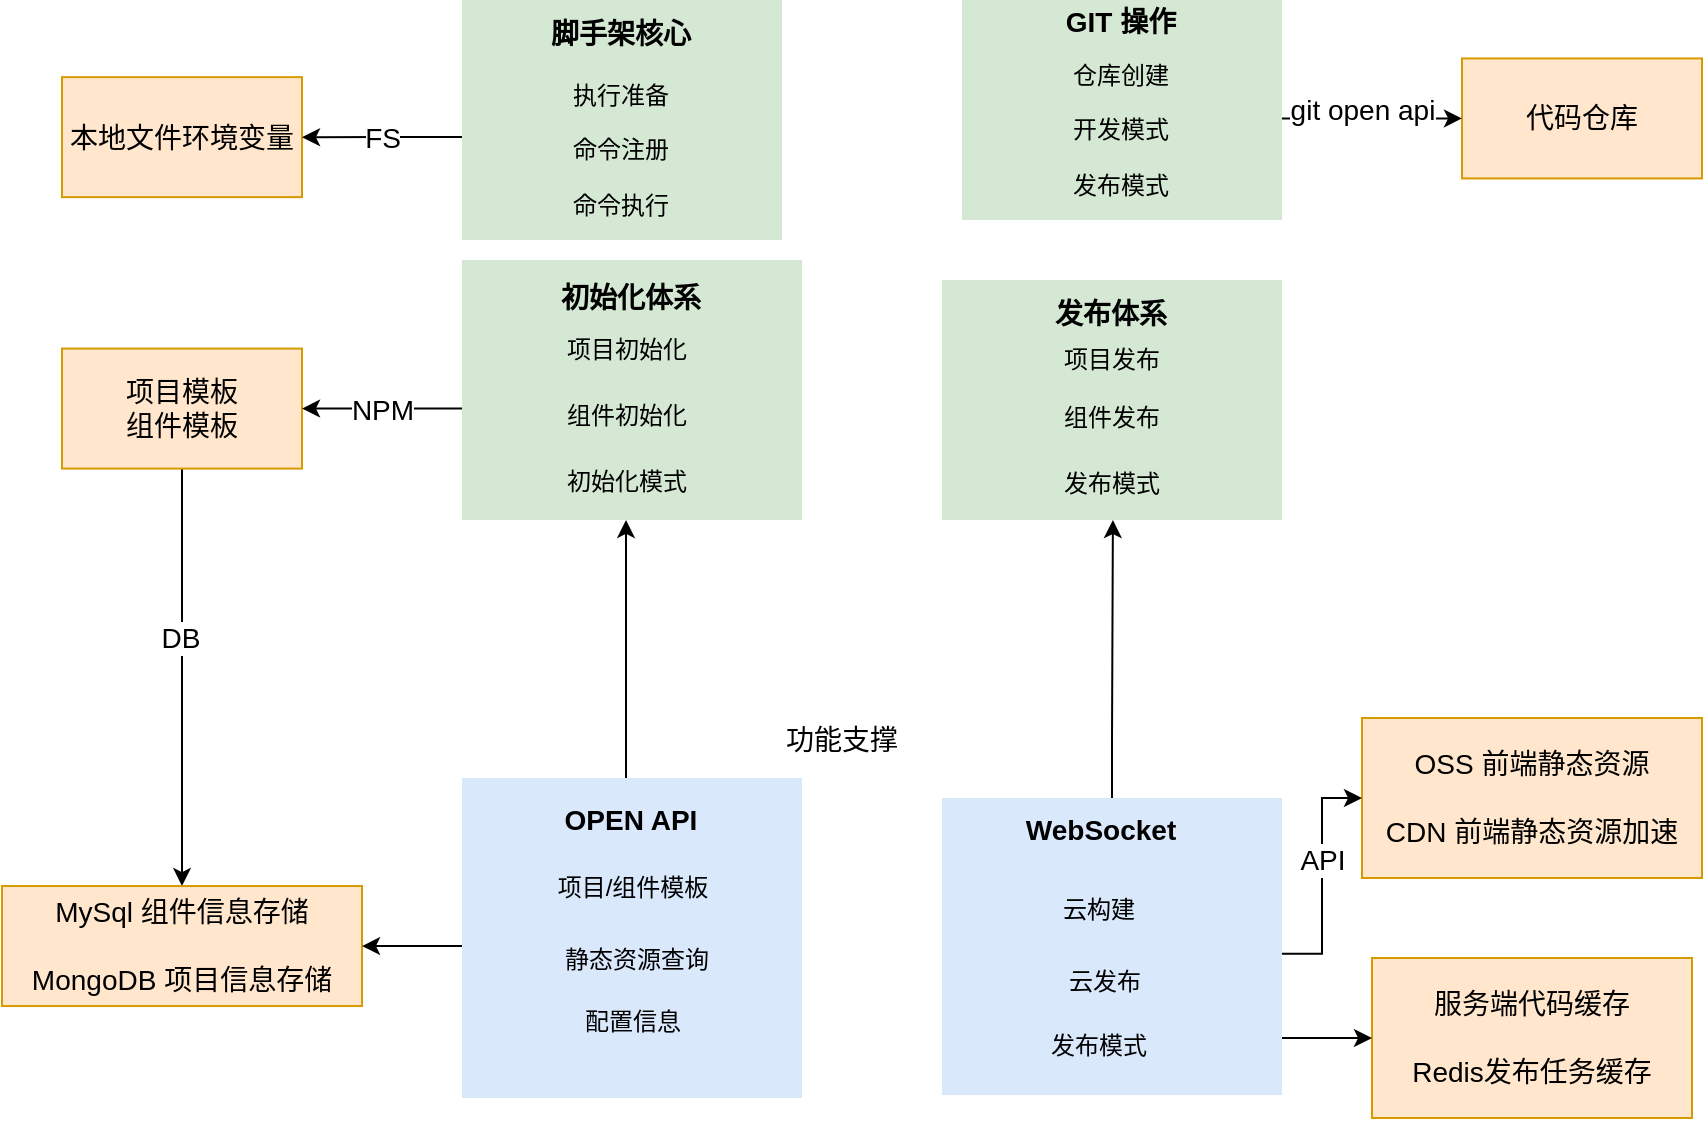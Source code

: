 <mxfile version="13.6.2" type="device"><diagram id="UHPU7LqgDlas9g8TUaIB" name="第 1 页"><mxGraphModel dx="1837" dy="579" grid="1" gridSize="10" guides="1" tooltips="1" connect="1" arrows="0" fold="1" page="1" pageScale="1" pageWidth="827" pageHeight="1169" math="0" shadow="0"><root><mxCell id="0"/><mxCell id="1" parent="0"/><mxCell id="YZVpaq-s3wi054bH5JkH-51" value="" style="group" vertex="1" connectable="0" parent="1"><mxGeometry x="190" y="50" width="410" height="460" as="geometry"/></mxCell><mxCell id="YZVpaq-s3wi054bH5JkH-4" value="" style="group;fillColor=#d5e8d4;labelBackgroundColor=none;" vertex="1" connectable="0" parent="YZVpaq-s3wi054bH5JkH-51"><mxGeometry y="130" width="170" height="130" as="geometry"/></mxCell><mxCell id="YZVpaq-s3wi054bH5JkH-1" value="" style="rounded=0;whiteSpace=wrap;html=1;dashed=1;fillColor=#d5e8d4;labelBackgroundColor=none;strokeColor=none;" vertex="1" parent="YZVpaq-s3wi054bH5JkH-4"><mxGeometry y="18.571" width="170" height="111.429" as="geometry"/></mxCell><mxCell id="YZVpaq-s3wi054bH5JkH-2" value="初始化体系" style="text;html=1;fillColor=#d5e8d4;align=center;verticalAlign=middle;whiteSpace=wrap;rounded=0;labelBackgroundColor=none;fontStyle=1;fontSize=14;" vertex="1" parent="YZVpaq-s3wi054bH5JkH-4"><mxGeometry x="35.417" width="99.167" height="37.143" as="geometry"/></mxCell><mxCell id="YZVpaq-s3wi054bH5JkH-23" value="项目初始化" style="text;html=1;fillColor=#d5e8d4;align=center;verticalAlign=middle;whiteSpace=wrap;rounded=0;dashed=1;labelBackgroundColor=none;" vertex="1" parent="YZVpaq-s3wi054bH5JkH-4"><mxGeometry x="29.75" y="26.006" width="104.833" height="37.143" as="geometry"/></mxCell><mxCell id="YZVpaq-s3wi054bH5JkH-25" value="组件初始化" style="text;html=1;fillColor=#d5e8d4;align=center;verticalAlign=middle;whiteSpace=wrap;rounded=0;dashed=1;labelBackgroundColor=none;" vertex="1" parent="YZVpaq-s3wi054bH5JkH-4"><mxGeometry x="29.75" y="59.609" width="104.833" height="37.143" as="geometry"/></mxCell><mxCell id="YZVpaq-s3wi054bH5JkH-26" value="初始化模式" style="text;html=1;fillColor=#d5e8d4;align=center;verticalAlign=middle;whiteSpace=wrap;rounded=0;dashed=1;labelBackgroundColor=none;" vertex="1" parent="YZVpaq-s3wi054bH5JkH-4"><mxGeometry x="29.75" y="92.85" width="104.833" height="37.143" as="geometry"/></mxCell><mxCell id="YZVpaq-s3wi054bH5JkH-5" value="" style="group;fillColor=#d5e8d4;labelBackgroundColor=none;" vertex="1" connectable="0" parent="YZVpaq-s3wi054bH5JkH-51"><mxGeometry x="240" y="140" width="170" height="120" as="geometry"/></mxCell><mxCell id="YZVpaq-s3wi054bH5JkH-6" value="" style="rounded=0;whiteSpace=wrap;html=1;dashed=1;fillColor=#d5e8d4;labelBackgroundColor=none;strokeColor=none;" vertex="1" parent="YZVpaq-s3wi054bH5JkH-5"><mxGeometry y="16.618" width="170" height="99.706" as="geometry"/></mxCell><mxCell id="YZVpaq-s3wi054bH5JkH-28" value="项目发布" style="text;html=1;fillColor=#d5e8d4;align=center;verticalAlign=middle;whiteSpace=wrap;rounded=0;dashed=1;labelBackgroundColor=none;" vertex="1" parent="YZVpaq-s3wi054bH5JkH-5"><mxGeometry x="36.306" y="21.414" width="98.281" height="36.928" as="geometry"/></mxCell><mxCell id="YZVpaq-s3wi054bH5JkH-29" value="发布模式" style="text;html=1;fillColor=#d5e8d4;align=center;verticalAlign=middle;whiteSpace=wrap;rounded=0;dashed=1;labelBackgroundColor=none;" vertex="1" parent="YZVpaq-s3wi054bH5JkH-5"><mxGeometry x="36.306" y="83.072" width="98.281" height="36.928" as="geometry"/></mxCell><mxCell id="YZVpaq-s3wi054bH5JkH-30" value="组件发布" style="text;html=1;fillColor=#d5e8d4;align=center;verticalAlign=middle;whiteSpace=wrap;rounded=0;dashed=1;labelBackgroundColor=none;" vertex="1" parent="YZVpaq-s3wi054bH5JkH-5"><mxGeometry x="36.306" y="50.945" width="98.281" height="36.928" as="geometry"/></mxCell><mxCell id="YZVpaq-s3wi054bH5JkH-7" value="发布体系" style="text;html=1;fillColor=#d5e8d4;align=center;verticalAlign=middle;whiteSpace=wrap;rounded=0;labelBackgroundColor=none;fontStyle=1;fontSize=14;" vertex="1" parent="YZVpaq-s3wi054bH5JkH-5"><mxGeometry x="35.417" width="99.167" height="33.235" as="geometry"/></mxCell><mxCell id="YZVpaq-s3wi054bH5JkH-14" value="" style="group;fontStyle=1;fillColor=#d5e8d4;labelBackgroundColor=none;" vertex="1" connectable="0" parent="YZVpaq-s3wi054bH5JkH-51"><mxGeometry width="160" height="120" as="geometry"/></mxCell><mxCell id="YZVpaq-s3wi054bH5JkH-15" value="" style="rounded=0;whiteSpace=wrap;html=1;dashed=1;fillColor=#d5e8d4;labelBackgroundColor=none;strokeColor=none;" vertex="1" parent="YZVpaq-s3wi054bH5JkH-14"><mxGeometry y="17.143" width="160" height="102.857" as="geometry"/></mxCell><mxCell id="YZVpaq-s3wi054bH5JkH-16" value="脚手架核心" style="text;html=1;fillColor=#d5e8d4;align=center;verticalAlign=middle;whiteSpace=wrap;rounded=0;labelBackgroundColor=none;fontStyle=1;fontSize=14;" vertex="1" parent="YZVpaq-s3wi054bH5JkH-14"><mxGeometry x="33.333" width="93.333" height="34.286" as="geometry"/></mxCell><mxCell id="YZVpaq-s3wi054bH5JkH-38" value="执行准备" style="text;html=1;fillColor=#d5e8d4;align=center;verticalAlign=middle;whiteSpace=wrap;rounded=0;dashed=1;labelBackgroundColor=none;" vertex="1" parent="YZVpaq-s3wi054bH5JkH-14"><mxGeometry x="18.333" y="31.54" width="123.333" height="33.135" as="geometry"/></mxCell><mxCell id="YZVpaq-s3wi054bH5JkH-39" value="命令执行" style="text;html=1;fillColor=#d5e8d4;align=center;verticalAlign=middle;whiteSpace=wrap;rounded=0;dashed=1;labelBackgroundColor=none;" vertex="1" parent="YZVpaq-s3wi054bH5JkH-14"><mxGeometry x="18.333" y="86.865" width="123.333" height="33.135" as="geometry"/></mxCell><mxCell id="YZVpaq-s3wi054bH5JkH-40" value="命令注册" style="text;html=1;fillColor=#d5e8d4;align=center;verticalAlign=middle;whiteSpace=wrap;rounded=0;dashed=1;labelBackgroundColor=none;" vertex="1" parent="YZVpaq-s3wi054bH5JkH-14"><mxGeometry x="18.333" y="58.038" width="123.333" height="33.135" as="geometry"/></mxCell><mxCell id="YZVpaq-s3wi054bH5JkH-17" value="" style="group;fillColor=#dae8fc;labelBackgroundColor=none;" vertex="1" connectable="0" parent="YZVpaq-s3wi054bH5JkH-51"><mxGeometry y="389" width="170" height="160" as="geometry"/></mxCell><mxCell id="YZVpaq-s3wi054bH5JkH-18" value="" style="rounded=0;whiteSpace=wrap;html=1;dashed=1;fillColor=#dae8fc;strokeColor=none;labelBackgroundColor=none;" vertex="1" parent="YZVpaq-s3wi054bH5JkH-17"><mxGeometry y="21.004" width="170" height="126.027" as="geometry"/></mxCell><mxCell id="YZVpaq-s3wi054bH5JkH-19" value="OPEN API" style="text;html=1;fillColor=#dae8fc;align=center;verticalAlign=middle;whiteSpace=wrap;rounded=0;labelBackgroundColor=none;fontStyle=1;fontSize=14;" vertex="1" parent="YZVpaq-s3wi054bH5JkH-17"><mxGeometry x="35.417" width="99.167" height="42.009" as="geometry"/></mxCell><mxCell id="YZVpaq-s3wi054bH5JkH-45" value="项目/组件模板" style="text;html=1;fillColor=#dae8fc;align=center;verticalAlign=middle;whiteSpace=wrap;rounded=0;dashed=1;labelBackgroundColor=none;" vertex="1" parent="YZVpaq-s3wi054bH5JkH-17"><mxGeometry x="32.58" y="29.996" width="104.833" height="49.647" as="geometry"/></mxCell><mxCell id="YZVpaq-s3wi054bH5JkH-46" value="静态资源查询" style="text;html=1;fillColor=#dae8fc;align=center;verticalAlign=middle;whiteSpace=wrap;rounded=0;dashed=1;labelBackgroundColor=none;" vertex="1" parent="YZVpaq-s3wi054bH5JkH-17"><mxGeometry x="35.42" y="65.922" width="104.833" height="49.647" as="geometry"/></mxCell><mxCell id="YZVpaq-s3wi054bH5JkH-47" value="配置信息" style="text;html=1;fillColor=#dae8fc;align=center;verticalAlign=middle;whiteSpace=wrap;rounded=0;dashed=1;labelBackgroundColor=none;" vertex="1" parent="YZVpaq-s3wi054bH5JkH-17"><mxGeometry x="32.58" y="97.383" width="104.833" height="49.647" as="geometry"/></mxCell><mxCell id="YZVpaq-s3wi054bH5JkH-20" value="" style="group;fillColor=#dae8fc;labelBackgroundColor=none;" vertex="1" connectable="0" parent="YZVpaq-s3wi054bH5JkH-51"><mxGeometry x="240" y="399" width="170" height="148.46" as="geometry"/></mxCell><mxCell id="YZVpaq-s3wi054bH5JkH-21" value="" style="rounded=0;whiteSpace=wrap;html=1;dashed=1;fillColor=#dae8fc;strokeColor=none;labelBackgroundColor=none;" vertex="1" parent="YZVpaq-s3wi054bH5JkH-20"><mxGeometry y="15.714" width="160" height="94.286" as="geometry"/></mxCell><mxCell id="YZVpaq-s3wi054bH5JkH-22" value="WebSocket" style="text;html=1;fillColor=#dae8fc;align=center;verticalAlign=middle;whiteSpace=wrap;rounded=0;labelBackgroundColor=none;" vertex="1" parent="YZVpaq-s3wi054bH5JkH-20"><mxGeometry x="33.333" width="93.333" height="31.429" as="geometry"/></mxCell><mxCell id="YZVpaq-s3wi054bH5JkH-42" value="" style="group;fillColor=#dae8fc;labelBackgroundColor=none;" vertex="1" connectable="0" parent="YZVpaq-s3wi054bH5JkH-20"><mxGeometry width="170" height="148.46" as="geometry"/></mxCell><mxCell id="YZVpaq-s3wi054bH5JkH-43" value="" style="rounded=0;whiteSpace=wrap;html=1;dashed=1;fillColor=#dae8fc;strokeColor=none;labelBackgroundColor=none;" vertex="1" parent="YZVpaq-s3wi054bH5JkH-42"><mxGeometry y="15.71" width="170" height="124.29" as="geometry"/></mxCell><mxCell id="YZVpaq-s3wi054bH5JkH-44" value="WebSocket" style="text;html=1;fillColor=#dae8fc;align=center;verticalAlign=middle;whiteSpace=wrap;rounded=0;labelBackgroundColor=none;fontStyle=1;fontSize=14;" vertex="1" parent="YZVpaq-s3wi054bH5JkH-42"><mxGeometry x="33.333" width="93.333" height="31.429" as="geometry"/></mxCell><mxCell id="YZVpaq-s3wi054bH5JkH-48" value="云构建" style="text;html=1;fillColor=#dae8fc;align=center;verticalAlign=middle;whiteSpace=wrap;rounded=0;dashed=1;labelBackgroundColor=none;" vertex="1" parent="YZVpaq-s3wi054bH5JkH-42"><mxGeometry x="26.16" y="31.426" width="104.833" height="49.647" as="geometry"/></mxCell><mxCell id="YZVpaq-s3wi054bH5JkH-49" value="云发布" style="text;html=1;fillColor=#dae8fc;align=center;verticalAlign=middle;whiteSpace=wrap;rounded=0;dashed=1;labelBackgroundColor=none;" vertex="1" parent="YZVpaq-s3wi054bH5JkH-42"><mxGeometry x="29" y="67.352" width="104.833" height="49.647" as="geometry"/></mxCell><mxCell id="YZVpaq-s3wi054bH5JkH-50" value="发布模式" style="text;html=1;fillColor=#dae8fc;align=center;verticalAlign=middle;whiteSpace=wrap;rounded=0;dashed=1;labelBackgroundColor=none;" vertex="1" parent="YZVpaq-s3wi054bH5JkH-42"><mxGeometry x="26.16" y="98.813" width="104.833" height="49.647" as="geometry"/></mxCell><mxCell id="YZVpaq-s3wi054bH5JkH-37" value="" style="group;fontStyle=1;fillColor=#d5e8d4;labelBackgroundColor=none;" vertex="1" connectable="0" parent="YZVpaq-s3wi054bH5JkH-51"><mxGeometry x="250" width="160" height="110" as="geometry"/></mxCell><mxCell id="YZVpaq-s3wi054bH5JkH-8" value="" style="group;fillColor=#d5e8d4;labelBackgroundColor=none;" vertex="1" connectable="0" parent="YZVpaq-s3wi054bH5JkH-37"><mxGeometry width="160" height="110.0" as="geometry"/></mxCell><mxCell id="YZVpaq-s3wi054bH5JkH-9" value="" style="rounded=0;whiteSpace=wrap;html=1;dashed=1;fillColor=#d5e8d4;labelBackgroundColor=none;strokeColor=none;" vertex="1" parent="YZVpaq-s3wi054bH5JkH-8"><mxGeometry y="10.767" width="160" height="96.907" as="geometry"/></mxCell><mxCell id="YZVpaq-s3wi054bH5JkH-10" value="GIT 操作" style="text;html=1;fillColor=#d5e8d4;align=center;verticalAlign=middle;whiteSpace=wrap;rounded=0;labelBackgroundColor=none;fontStyle=1;fontSize=14;" vertex="1" parent="YZVpaq-s3wi054bH5JkH-8"><mxGeometry x="33.333" width="93.333" height="21.535" as="geometry"/></mxCell><mxCell id="YZVpaq-s3wi054bH5JkH-32" value="仓库创建" style="text;html=1;fillColor=#d5e8d4;align=center;verticalAlign=middle;whiteSpace=wrap;rounded=0;dashed=1;labelBackgroundColor=none;" vertex="1" parent="YZVpaq-s3wi054bH5JkH-8"><mxGeometry x="18.333" y="21.54" width="123.333" height="33.135" as="geometry"/></mxCell><mxCell id="YZVpaq-s3wi054bH5JkH-33" value="发布模式" style="text;html=1;fillColor=#d5e8d4;align=center;verticalAlign=middle;whiteSpace=wrap;rounded=0;dashed=1;labelBackgroundColor=none;" vertex="1" parent="YZVpaq-s3wi054bH5JkH-8"><mxGeometry x="18.333" y="76.865" width="123.333" height="33.135" as="geometry"/></mxCell><mxCell id="YZVpaq-s3wi054bH5JkH-34" value="开发模式" style="text;html=1;fillColor=#d5e8d4;align=center;verticalAlign=middle;whiteSpace=wrap;rounded=0;dashed=1;labelBackgroundColor=none;" vertex="1" parent="YZVpaq-s3wi054bH5JkH-8"><mxGeometry x="18.333" y="48.038" width="123.333" height="33.135" as="geometry"/></mxCell><mxCell id="YZVpaq-s3wi054bH5JkH-74" value="功能支撑" style="text;html=1;strokeColor=none;fillColor=none;align=center;verticalAlign=middle;whiteSpace=wrap;rounded=0;labelBackgroundColor=none;fontSize=14;" vertex="1" parent="YZVpaq-s3wi054bH5JkH-51"><mxGeometry x="110" y="360" width="160" height="20" as="geometry"/></mxCell><mxCell id="YZVpaq-s3wi054bH5JkH-75" style="edgeStyle=orthogonalEdgeStyle;rounded=0;orthogonalLoop=1;jettySize=auto;html=1;fontSize=14;" edge="1" parent="YZVpaq-s3wi054bH5JkH-51" source="YZVpaq-s3wi054bH5JkH-19" target="YZVpaq-s3wi054bH5JkH-26"><mxGeometry relative="1" as="geometry"><Array as="points"><mxPoint x="82" y="370"/><mxPoint x="82" y="370"/></Array></mxGeometry></mxCell><mxCell id="YZVpaq-s3wi054bH5JkH-76" style="edgeStyle=orthogonalEdgeStyle;rounded=0;orthogonalLoop=1;jettySize=auto;html=1;entryX=0.5;entryY=1;entryDx=0;entryDy=0;fontSize=14;" edge="1" parent="YZVpaq-s3wi054bH5JkH-51" source="YZVpaq-s3wi054bH5JkH-44" target="YZVpaq-s3wi054bH5JkH-29"><mxGeometry relative="1" as="geometry"><Array as="points"><mxPoint x="325" y="370"/><mxPoint x="325" y="370"/></Array></mxGeometry></mxCell><mxCell id="YZVpaq-s3wi054bH5JkH-52" value="代码仓库" style="rounded=0;whiteSpace=wrap;html=1;labelBackgroundColor=none;fontSize=14;fillColor=#ffe6cc;strokeColor=#d79b00;" vertex="1" parent="1"><mxGeometry x="690" y="79.22" width="120" height="60" as="geometry"/></mxCell><mxCell id="YZVpaq-s3wi054bH5JkH-53" value="OSS 前端静态资源&lt;br&gt;&lt;br&gt;CDN 前端静态资源加速" style="rounded=0;whiteSpace=wrap;html=1;labelBackgroundColor=none;fontSize=14;fillColor=#ffe6cc;strokeColor=#d79b00;" vertex="1" parent="1"><mxGeometry x="640" y="409" width="170" height="80" as="geometry"/></mxCell><mxCell id="YZVpaq-s3wi054bH5JkH-54" value="服务端代码缓存&lt;br&gt;&lt;br&gt;Redis发布任务缓存" style="rounded=0;whiteSpace=wrap;html=1;labelBackgroundColor=none;fontSize=14;fillColor=#ffe6cc;strokeColor=#d79b00;" vertex="1" parent="1"><mxGeometry x="645" y="529" width="160" height="80" as="geometry"/></mxCell><mxCell id="YZVpaq-s3wi054bH5JkH-55" value="本地文件环境变量" style="rounded=0;whiteSpace=wrap;html=1;labelBackgroundColor=none;fontSize=14;fillColor=#ffe6cc;strokeColor=#d79b00;" vertex="1" parent="1"><mxGeometry x="-10" y="88.57" width="120" height="60" as="geometry"/></mxCell><mxCell id="YZVpaq-s3wi054bH5JkH-68" style="edgeStyle=orthogonalEdgeStyle;rounded=0;orthogonalLoop=1;jettySize=auto;html=1;fontSize=14;" edge="1" parent="1" source="YZVpaq-s3wi054bH5JkH-56" target="YZVpaq-s3wi054bH5JkH-57"><mxGeometry relative="1" as="geometry"/></mxCell><mxCell id="YZVpaq-s3wi054bH5JkH-70" value="DB" style="edgeLabel;html=1;align=center;verticalAlign=middle;resizable=0;points=[];fontSize=14;" vertex="1" connectable="0" parent="YZVpaq-s3wi054bH5JkH-68"><mxGeometry x="-0.196" y="-1" relative="1" as="geometry"><mxPoint as="offset"/></mxGeometry></mxCell><mxCell id="YZVpaq-s3wi054bH5JkH-56" value="项目模板&lt;br&gt;组件模板" style="rounded=0;whiteSpace=wrap;html=1;labelBackgroundColor=none;fontSize=14;fillColor=#ffe6cc;strokeColor=#d79b00;" vertex="1" parent="1"><mxGeometry x="-10" y="224.29" width="120" height="60" as="geometry"/></mxCell><mxCell id="YZVpaq-s3wi054bH5JkH-57" value="MySql 组件信息存储&lt;br&gt;&lt;br&gt;MongoDB 项目信息存储" style="rounded=0;whiteSpace=wrap;html=1;labelBackgroundColor=none;fontSize=14;fillColor=#ffe6cc;strokeColor=#d79b00;" vertex="1" parent="1"><mxGeometry x="-40" y="493.02" width="180" height="60" as="geometry"/></mxCell><mxCell id="YZVpaq-s3wi054bH5JkH-58" style="edgeStyle=orthogonalEdgeStyle;rounded=0;orthogonalLoop=1;jettySize=auto;html=1;fontSize=14;" edge="1" parent="1" source="YZVpaq-s3wi054bH5JkH-9" target="YZVpaq-s3wi054bH5JkH-52"><mxGeometry relative="1" as="geometry"/></mxCell><mxCell id="YZVpaq-s3wi054bH5JkH-63" value="git open api" style="edgeLabel;html=1;align=center;verticalAlign=middle;resizable=0;points=[];fontSize=14;" vertex="1" connectable="0" parent="YZVpaq-s3wi054bH5JkH-58"><mxGeometry x="-0.316" y="2" relative="1" as="geometry"><mxPoint x="9" y="-2.3" as="offset"/></mxGeometry></mxCell><mxCell id="YZVpaq-s3wi054bH5JkH-59" style="edgeStyle=orthogonalEdgeStyle;rounded=0;orthogonalLoop=1;jettySize=auto;html=1;exitX=0.5;exitY=1;exitDx=0;exitDy=0;fontSize=14;" edge="1" parent="1" source="YZVpaq-s3wi054bH5JkH-55" target="YZVpaq-s3wi054bH5JkH-55"><mxGeometry relative="1" as="geometry"/></mxCell><mxCell id="YZVpaq-s3wi054bH5JkH-60" style="edgeStyle=orthogonalEdgeStyle;rounded=0;orthogonalLoop=1;jettySize=auto;html=1;fontSize=14;" edge="1" parent="1" source="YZVpaq-s3wi054bH5JkH-43" target="YZVpaq-s3wi054bH5JkH-53"><mxGeometry relative="1" as="geometry"/></mxCell><mxCell id="YZVpaq-s3wi054bH5JkH-65" value="API" style="edgeLabel;html=1;align=center;verticalAlign=middle;resizable=0;points=[];fontSize=14;" vertex="1" connectable="0" parent="YZVpaq-s3wi054bH5JkH-60"><mxGeometry x="0.148" relative="1" as="geometry"><mxPoint as="offset"/></mxGeometry></mxCell><mxCell id="YZVpaq-s3wi054bH5JkH-61" style="edgeStyle=orthogonalEdgeStyle;rounded=0;orthogonalLoop=1;jettySize=auto;html=1;fontSize=14;" edge="1" parent="1" source="YZVpaq-s3wi054bH5JkH-43" target="YZVpaq-s3wi054bH5JkH-54"><mxGeometry relative="1" as="geometry"><Array as="points"><mxPoint x="610" y="569"/><mxPoint x="610" y="569"/></Array></mxGeometry></mxCell><mxCell id="YZVpaq-s3wi054bH5JkH-66" style="edgeStyle=orthogonalEdgeStyle;rounded=0;orthogonalLoop=1;jettySize=auto;html=1;fontSize=14;" edge="1" parent="1" source="YZVpaq-s3wi054bH5JkH-1" target="YZVpaq-s3wi054bH5JkH-56"><mxGeometry relative="1" as="geometry"/></mxCell><mxCell id="YZVpaq-s3wi054bH5JkH-67" value="NPM" style="edgeLabel;html=1;align=center;verticalAlign=middle;resizable=0;points=[];fontSize=14;" vertex="1" connectable="0" parent="YZVpaq-s3wi054bH5JkH-66"><mxGeometry x="0.219" y="-5" relative="1" as="geometry"><mxPoint x="9" y="4.99" as="offset"/></mxGeometry></mxCell><mxCell id="YZVpaq-s3wi054bH5JkH-69" style="edgeStyle=orthogonalEdgeStyle;rounded=0;orthogonalLoop=1;jettySize=auto;html=1;fontSize=14;" edge="1" parent="1" source="YZVpaq-s3wi054bH5JkH-18" target="YZVpaq-s3wi054bH5JkH-57"><mxGeometry relative="1" as="geometry"/></mxCell><mxCell id="YZVpaq-s3wi054bH5JkH-77" value="" style="edgeStyle=orthogonalEdgeStyle;rounded=0;orthogonalLoop=1;jettySize=auto;html=1;fontSize=14;" edge="1" parent="1" source="YZVpaq-s3wi054bH5JkH-15" target="YZVpaq-s3wi054bH5JkH-55"><mxGeometry relative="1" as="geometry"/></mxCell><mxCell id="YZVpaq-s3wi054bH5JkH-78" value="FS" style="edgeLabel;html=1;align=center;verticalAlign=middle;resizable=0;points=[];fontSize=14;" vertex="1" connectable="0" parent="YZVpaq-s3wi054bH5JkH-77"><mxGeometry y="13" relative="1" as="geometry"><mxPoint y="-13.03" as="offset"/></mxGeometry></mxCell></root></mxGraphModel></diagram></mxfile>